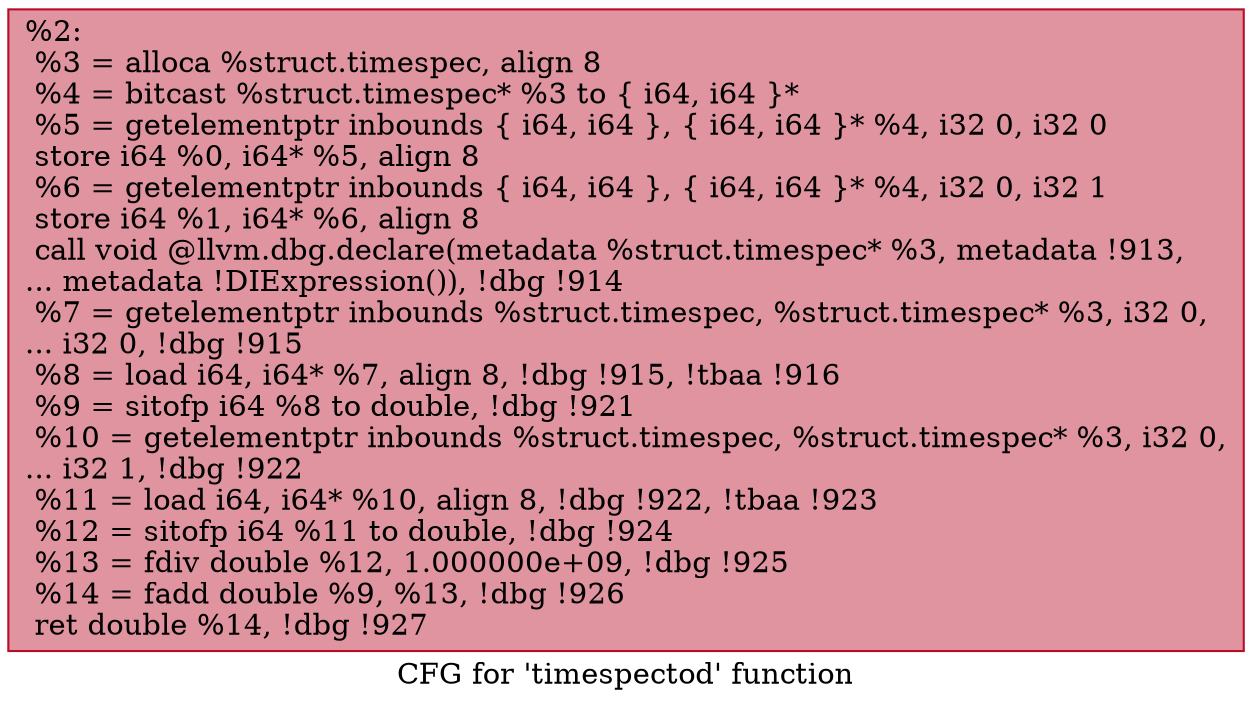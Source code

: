 digraph "CFG for 'timespectod' function" {
	label="CFG for 'timespectod' function";

	Node0x15d42e0 [shape=record,color="#b70d28ff", style=filled, fillcolor="#b70d2870",label="{%2:\l  %3 = alloca %struct.timespec, align 8\l  %4 = bitcast %struct.timespec* %3 to \{ i64, i64 \}*\l  %5 = getelementptr inbounds \{ i64, i64 \}, \{ i64, i64 \}* %4, i32 0, i32 0\l  store i64 %0, i64* %5, align 8\l  %6 = getelementptr inbounds \{ i64, i64 \}, \{ i64, i64 \}* %4, i32 0, i32 1\l  store i64 %1, i64* %6, align 8\l  call void @llvm.dbg.declare(metadata %struct.timespec* %3, metadata !913,\l... metadata !DIExpression()), !dbg !914\l  %7 = getelementptr inbounds %struct.timespec, %struct.timespec* %3, i32 0,\l... i32 0, !dbg !915\l  %8 = load i64, i64* %7, align 8, !dbg !915, !tbaa !916\l  %9 = sitofp i64 %8 to double, !dbg !921\l  %10 = getelementptr inbounds %struct.timespec, %struct.timespec* %3, i32 0,\l... i32 1, !dbg !922\l  %11 = load i64, i64* %10, align 8, !dbg !922, !tbaa !923\l  %12 = sitofp i64 %11 to double, !dbg !924\l  %13 = fdiv double %12, 1.000000e+09, !dbg !925\l  %14 = fadd double %9, %13, !dbg !926\l  ret double %14, !dbg !927\l}"];
}
